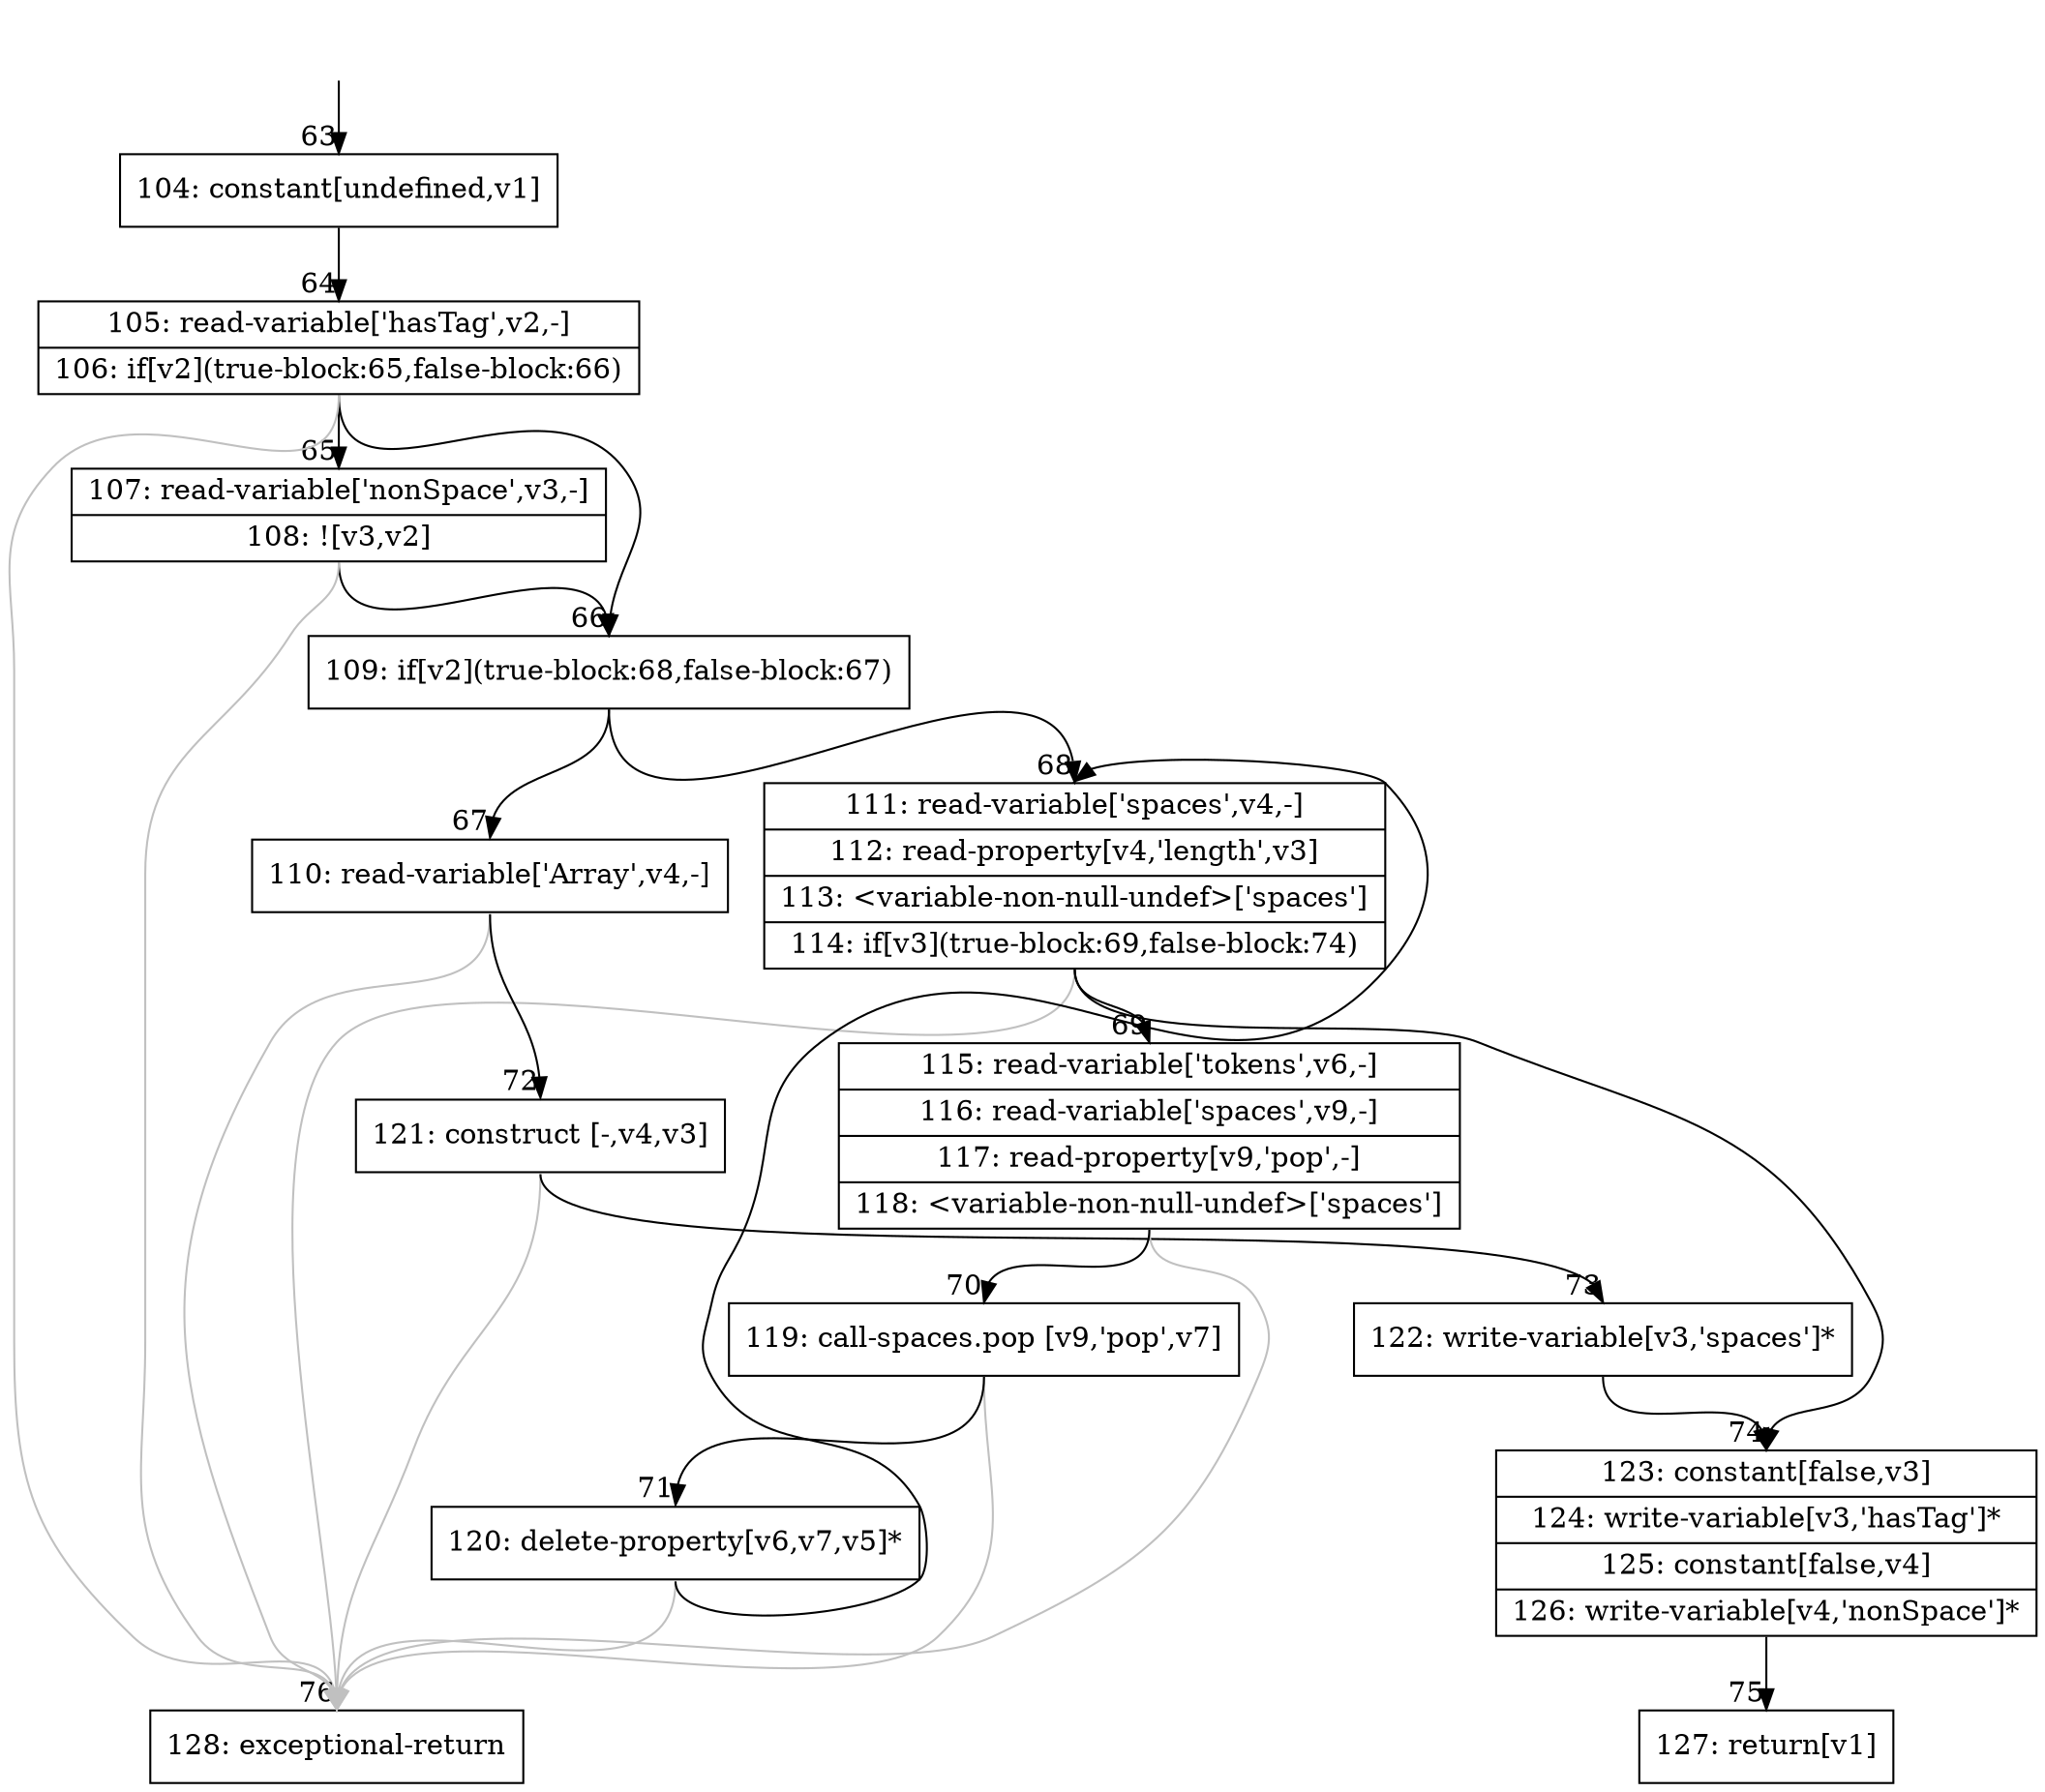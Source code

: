 digraph {
rankdir="TD"
BB_entry11[shape=none,label=""];
BB_entry11 -> BB63 [tailport=s, headport=n, headlabel="    63"]
BB63 [shape=record label="{104: constant[undefined,v1]}" ] 
BB63 -> BB64 [tailport=s, headport=n, headlabel="      64"]
BB64 [shape=record label="{105: read-variable['hasTag',v2,-]|106: if[v2](true-block:65,false-block:66)}" ] 
BB64 -> BB66 [tailport=s, headport=n, headlabel="      66"]
BB64 -> BB65 [tailport=s, headport=n, headlabel="      65"]
BB64 -> BB76 [tailport=s, headport=n, color=gray, headlabel="      76"]
BB65 [shape=record label="{107: read-variable['nonSpace',v3,-]|108: ![v3,v2]}" ] 
BB65 -> BB66 [tailport=s, headport=n]
BB65 -> BB76 [tailport=s, headport=n, color=gray]
BB66 [shape=record label="{109: if[v2](true-block:68,false-block:67)}" ] 
BB66 -> BB68 [tailport=s, headport=n, headlabel="      68"]
BB66 -> BB67 [tailport=s, headport=n, headlabel="      67"]
BB67 [shape=record label="{110: read-variable['Array',v4,-]}" ] 
BB67 -> BB72 [tailport=s, headport=n, headlabel="      72"]
BB67 -> BB76 [tailport=s, headport=n, color=gray]
BB68 [shape=record label="{111: read-variable['spaces',v4,-]|112: read-property[v4,'length',v3]|113: \<variable-non-null-undef\>['spaces']|114: if[v3](true-block:69,false-block:74)}" ] 
BB68 -> BB69 [tailport=s, headport=n, headlabel="      69"]
BB68 -> BB74 [tailport=s, headport=n, headlabel="      74"]
BB68 -> BB76 [tailport=s, headport=n, color=gray]
BB69 [shape=record label="{115: read-variable['tokens',v6,-]|116: read-variable['spaces',v9,-]|117: read-property[v9,'pop',-]|118: \<variable-non-null-undef\>['spaces']}" ] 
BB69 -> BB70 [tailport=s, headport=n, headlabel="      70"]
BB69 -> BB76 [tailport=s, headport=n, color=gray]
BB70 [shape=record label="{119: call-spaces.pop [v9,'pop',v7]}" ] 
BB70 -> BB71 [tailport=s, headport=n, headlabel="      71"]
BB70 -> BB76 [tailport=s, headport=n, color=gray]
BB71 [shape=record label="{120: delete-property[v6,v7,v5]*}" ] 
BB71 -> BB68 [tailport=s, headport=n]
BB71 -> BB76 [tailport=s, headport=n, color=gray]
BB72 [shape=record label="{121: construct [-,v4,v3]}" ] 
BB72 -> BB73 [tailport=s, headport=n, headlabel="      73"]
BB72 -> BB76 [tailport=s, headport=n, color=gray]
BB73 [shape=record label="{122: write-variable[v3,'spaces']*}" ] 
BB73 -> BB74 [tailport=s, headport=n]
BB74 [shape=record label="{123: constant[false,v3]|124: write-variable[v3,'hasTag']*|125: constant[false,v4]|126: write-variable[v4,'nonSpace']*}" ] 
BB74 -> BB75 [tailport=s, headport=n, headlabel="      75"]
BB75 [shape=record label="{127: return[v1]}" ] 
BB76 [shape=record label="{128: exceptional-return}" ] 
//#$~ 107
}
